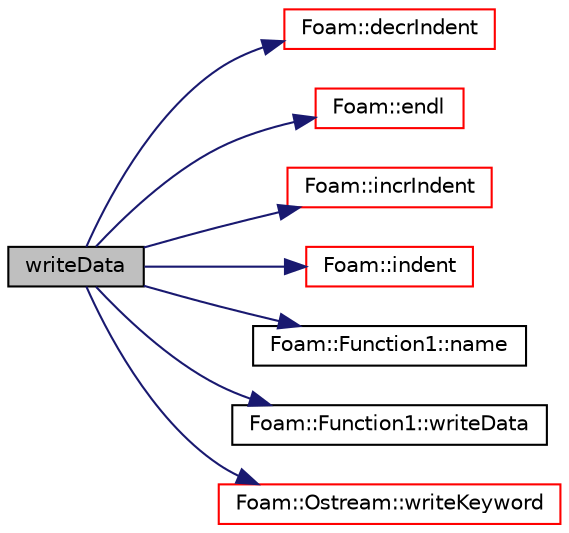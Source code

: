 digraph "writeData"
{
  bgcolor="transparent";
  edge [fontname="Helvetica",fontsize="10",labelfontname="Helvetica",labelfontsize="10"];
  node [fontname="Helvetica",fontsize="10",shape=record];
  rankdir="LR";
  Node90 [label="writeData",height=0.2,width=0.4,color="black", fillcolor="grey75", style="filled", fontcolor="black"];
  Node90 -> Node91 [color="midnightblue",fontsize="10",style="solid",fontname="Helvetica"];
  Node91 [label="Foam::decrIndent",height=0.2,width=0.4,color="red",URL="$a21851.html#a1c3a44e035fae1cd9d5a4a60a7e1c32b",tooltip="Decrement the indent level. "];
  Node90 -> Node93 [color="midnightblue",fontsize="10",style="solid",fontname="Helvetica"];
  Node93 [label="Foam::endl",height=0.2,width=0.4,color="red",URL="$a21851.html#a2db8fe02a0d3909e9351bb4275b23ce4",tooltip="Add newline and flush stream. "];
  Node90 -> Node95 [color="midnightblue",fontsize="10",style="solid",fontname="Helvetica"];
  Node95 [label="Foam::incrIndent",height=0.2,width=0.4,color="red",URL="$a21851.html#a5baff2b2334a238271b33f039e5dde5c",tooltip="Increment the indent level. "];
  Node90 -> Node105 [color="midnightblue",fontsize="10",style="solid",fontname="Helvetica"];
  Node105 [label="Foam::indent",height=0.2,width=0.4,color="red",URL="$a21851.html#ae297c57ea5b952a8bc9e4f30f7ea8701",tooltip="Indent stream. "];
  Node90 -> Node106 [color="midnightblue",fontsize="10",style="solid",fontname="Helvetica"];
  Node106 [label="Foam::Function1::name",height=0.2,width=0.4,color="black",URL="$a28813.html#ade4113569ef0db70665fded275a5e38e",tooltip="Return the name of the entry. "];
  Node90 -> Node107 [color="midnightblue",fontsize="10",style="solid",fontname="Helvetica"];
  Node107 [label="Foam::Function1::writeData",height=0.2,width=0.4,color="black",URL="$a28813.html#a4a9a5e81ef203c89a365d47f0acc39b9",tooltip="Write in dictionary format. "];
  Node90 -> Node101 [color="midnightblue",fontsize="10",style="solid",fontname="Helvetica"];
  Node101 [label="Foam::Ostream::writeKeyword",height=0.2,width=0.4,color="red",URL="$a27345.html#a3c58b2bb9174ea3c4a5fa58095d1290e",tooltip="Write the keyword followed by an appropriate indentation. "];
}
